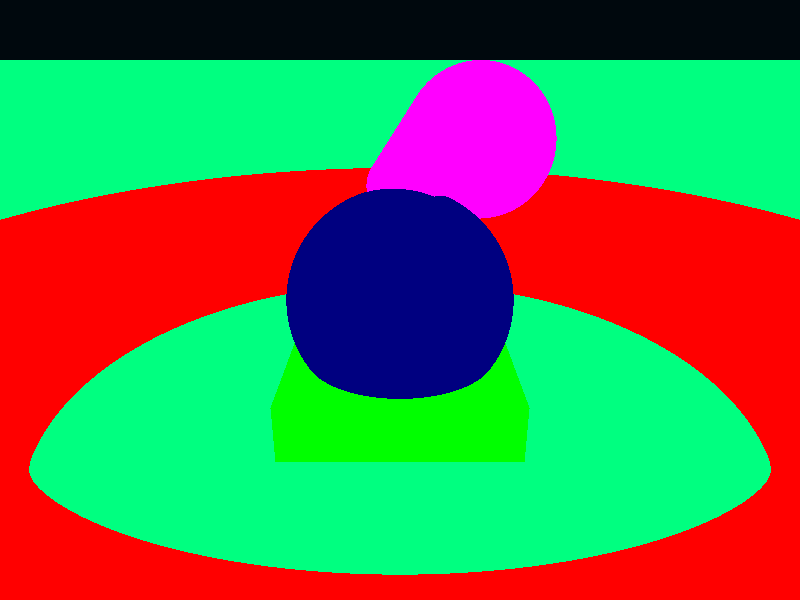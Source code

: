 #declare spherePos=<0,1,0>; //decares variable position of the sphere, useful for camera movements

background { //background colors
	rgb<0,.03,.05> //colors, red-green-blue, 0-1
}

camera {
	location <0,3,-5> //moves camera, default at <0,0,0>
	look_at spherePos //directs camera angle (usually to <#,#,#>)
}

light_source { //affects everything but background color
	<2,5,-5> //location, how much you see depends on angle to CAMERA
	rgb<1,1,1> //white?
}

sphere {
	spherePos //vector, center of the sphere, usually <#,#,#>
	1 //radius of the sphere
	texture{ 
		pigment{
			rgb<0,0,.5> //need texture and pigment to make this colored b/c 3D.
		}
	}
}

plane {
	<0,1,0> //normal vector
	0 //distance from the origin
	texture{
		pigment{
			rgb<0,1,.5>
		}
	}
}

box {
	<-1,0,-1> //location of near lower left corner
	<1,.5,3> //location of far upper right corner
	texture{
		pigment{
			rgb<0,1,0>
		}
	}
}

cone {
	<0,2,0> //point 1
	.3 //radius of point 1
	<1,2,3> //point 2
	1 //radius of point 2
	texture {
		pigment{
			rgb<1,0,1>
		}
	}
}

torus{ //like a doughnut
	4 //outer radius
	1 //inner radius
	translate<0,.5,0> //a way to position difficult things, must state location below radii
	texture{
		pigment{
			rgb<1,0,0>
		}
	}
}
	
	
	
	
	
	
	
	